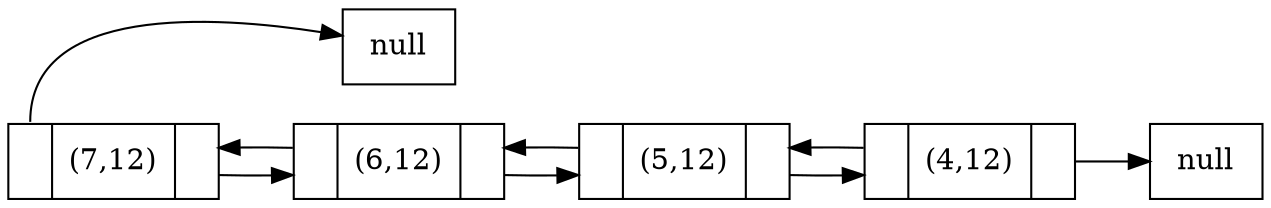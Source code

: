digraph G { rankdir=LR
node [shape=record];
node0[label = "{<f0>|<f1> (7,12)|<f2> }"];
node_n1[label = "null"];
node0:f0 -> node_n1;
node0-> node1;
node1-> node0;
node1[label = "{<f0>|<f1> (6,12)|<f2> }"];
node1-> node2;
node2-> node1;
node2[label = "{<f0>|<f1> (5,12)|<f2> }"];
node2-> node3;
node3-> node2;
node3[label = "{<f0>|<f1> (4,12)|<f2> }"];
node3-> node_n2;
node_n2[label = "null"];
}
